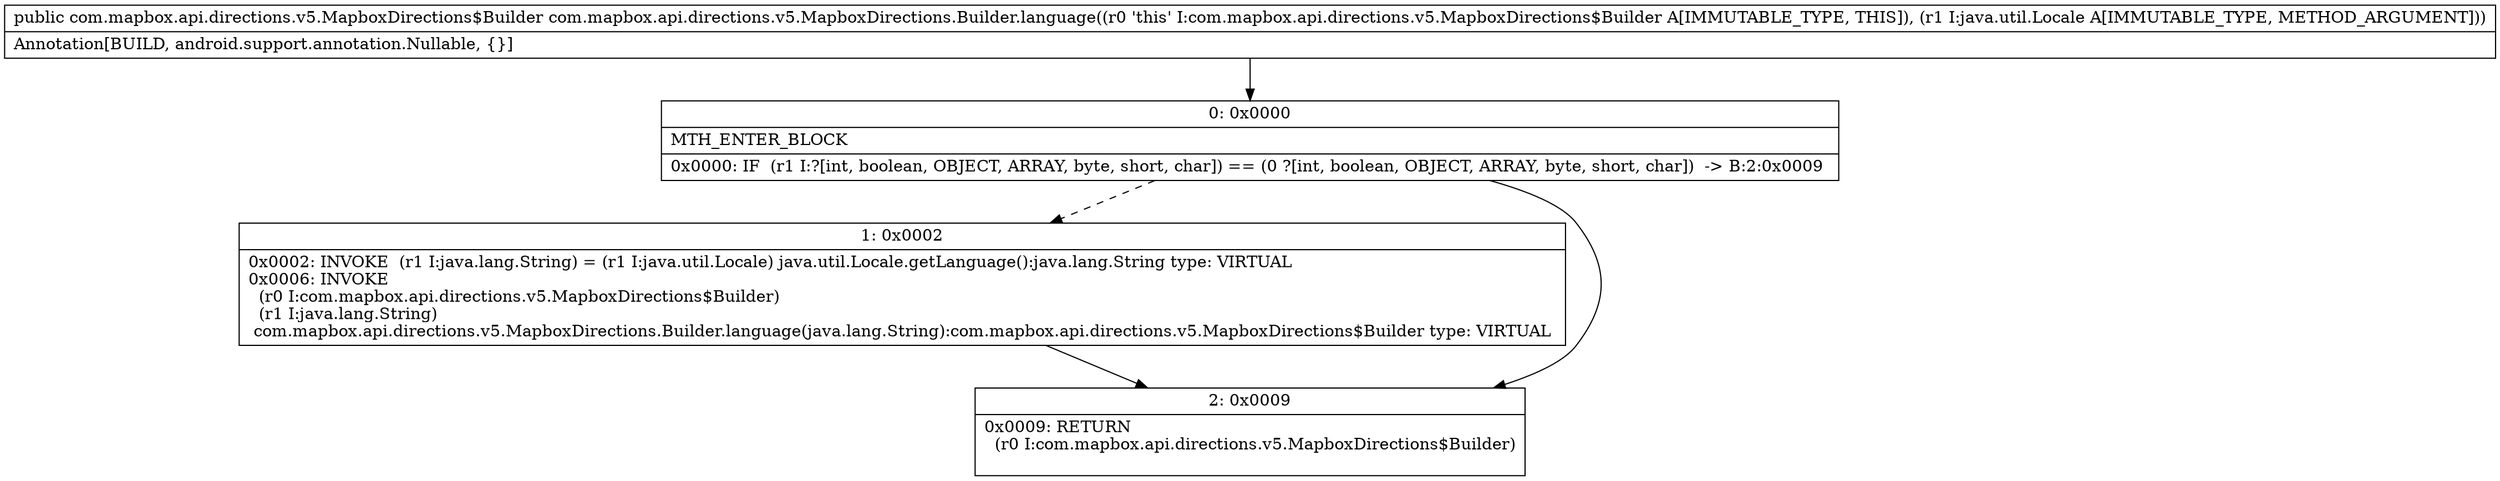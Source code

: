 digraph "CFG forcom.mapbox.api.directions.v5.MapboxDirections.Builder.language(Ljava\/util\/Locale;)Lcom\/mapbox\/api\/directions\/v5\/MapboxDirections$Builder;" {
Node_0 [shape=record,label="{0\:\ 0x0000|MTH_ENTER_BLOCK\l|0x0000: IF  (r1 I:?[int, boolean, OBJECT, ARRAY, byte, short, char]) == (0 ?[int, boolean, OBJECT, ARRAY, byte, short, char])  \-\> B:2:0x0009 \l}"];
Node_1 [shape=record,label="{1\:\ 0x0002|0x0002: INVOKE  (r1 I:java.lang.String) = (r1 I:java.util.Locale) java.util.Locale.getLanguage():java.lang.String type: VIRTUAL \l0x0006: INVOKE  \l  (r0 I:com.mapbox.api.directions.v5.MapboxDirections$Builder)\l  (r1 I:java.lang.String)\l com.mapbox.api.directions.v5.MapboxDirections.Builder.language(java.lang.String):com.mapbox.api.directions.v5.MapboxDirections$Builder type: VIRTUAL \l}"];
Node_2 [shape=record,label="{2\:\ 0x0009|0x0009: RETURN  \l  (r0 I:com.mapbox.api.directions.v5.MapboxDirections$Builder)\l \l}"];
MethodNode[shape=record,label="{public com.mapbox.api.directions.v5.MapboxDirections$Builder com.mapbox.api.directions.v5.MapboxDirections.Builder.language((r0 'this' I:com.mapbox.api.directions.v5.MapboxDirections$Builder A[IMMUTABLE_TYPE, THIS]), (r1 I:java.util.Locale A[IMMUTABLE_TYPE, METHOD_ARGUMENT]))  | Annotation[BUILD, android.support.annotation.Nullable, \{\}]\l}"];
MethodNode -> Node_0;
Node_0 -> Node_1[style=dashed];
Node_0 -> Node_2;
Node_1 -> Node_2;
}

